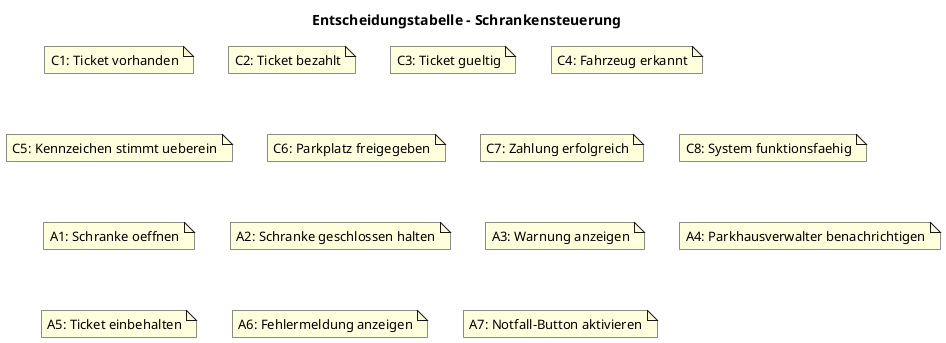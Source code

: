 @startuml Entscheidungstabelle_Schrankensteuerung

title Entscheidungstabelle - Schrankensteuerung

note as C1
  C1: Ticket vorhanden
end note

note as C2
  C2: Ticket bezahlt
end note

note as C3
  C3: Ticket gueltig
end note

note as C4
  C4: Fahrzeug erkannt
end note

note as C5
  C5: Kennzeichen stimmt ueberein
end note

note as C6
  C6: Parkplatz freigegeben
end note

note as C7
  C7: Zahlung erfolgreich
end note

note as C8
  C8: System funktionsfaehig
end note

note as A1
  A1: Schranke oeffnen
end note

note as A2
  A2: Schranke geschlossen halten
end note

note as A3
  A3: Warnung anzeigen
end note

note as A4
  A4: Parkhausverwalter benachrichtigen
end note

note as A5
  A5: Ticket einbehalten
end note

note as A6
  A6: Fehlermeldung anzeigen
end note

note as A7
  A7: Notfall-Button aktivieren
end note

@enduml
